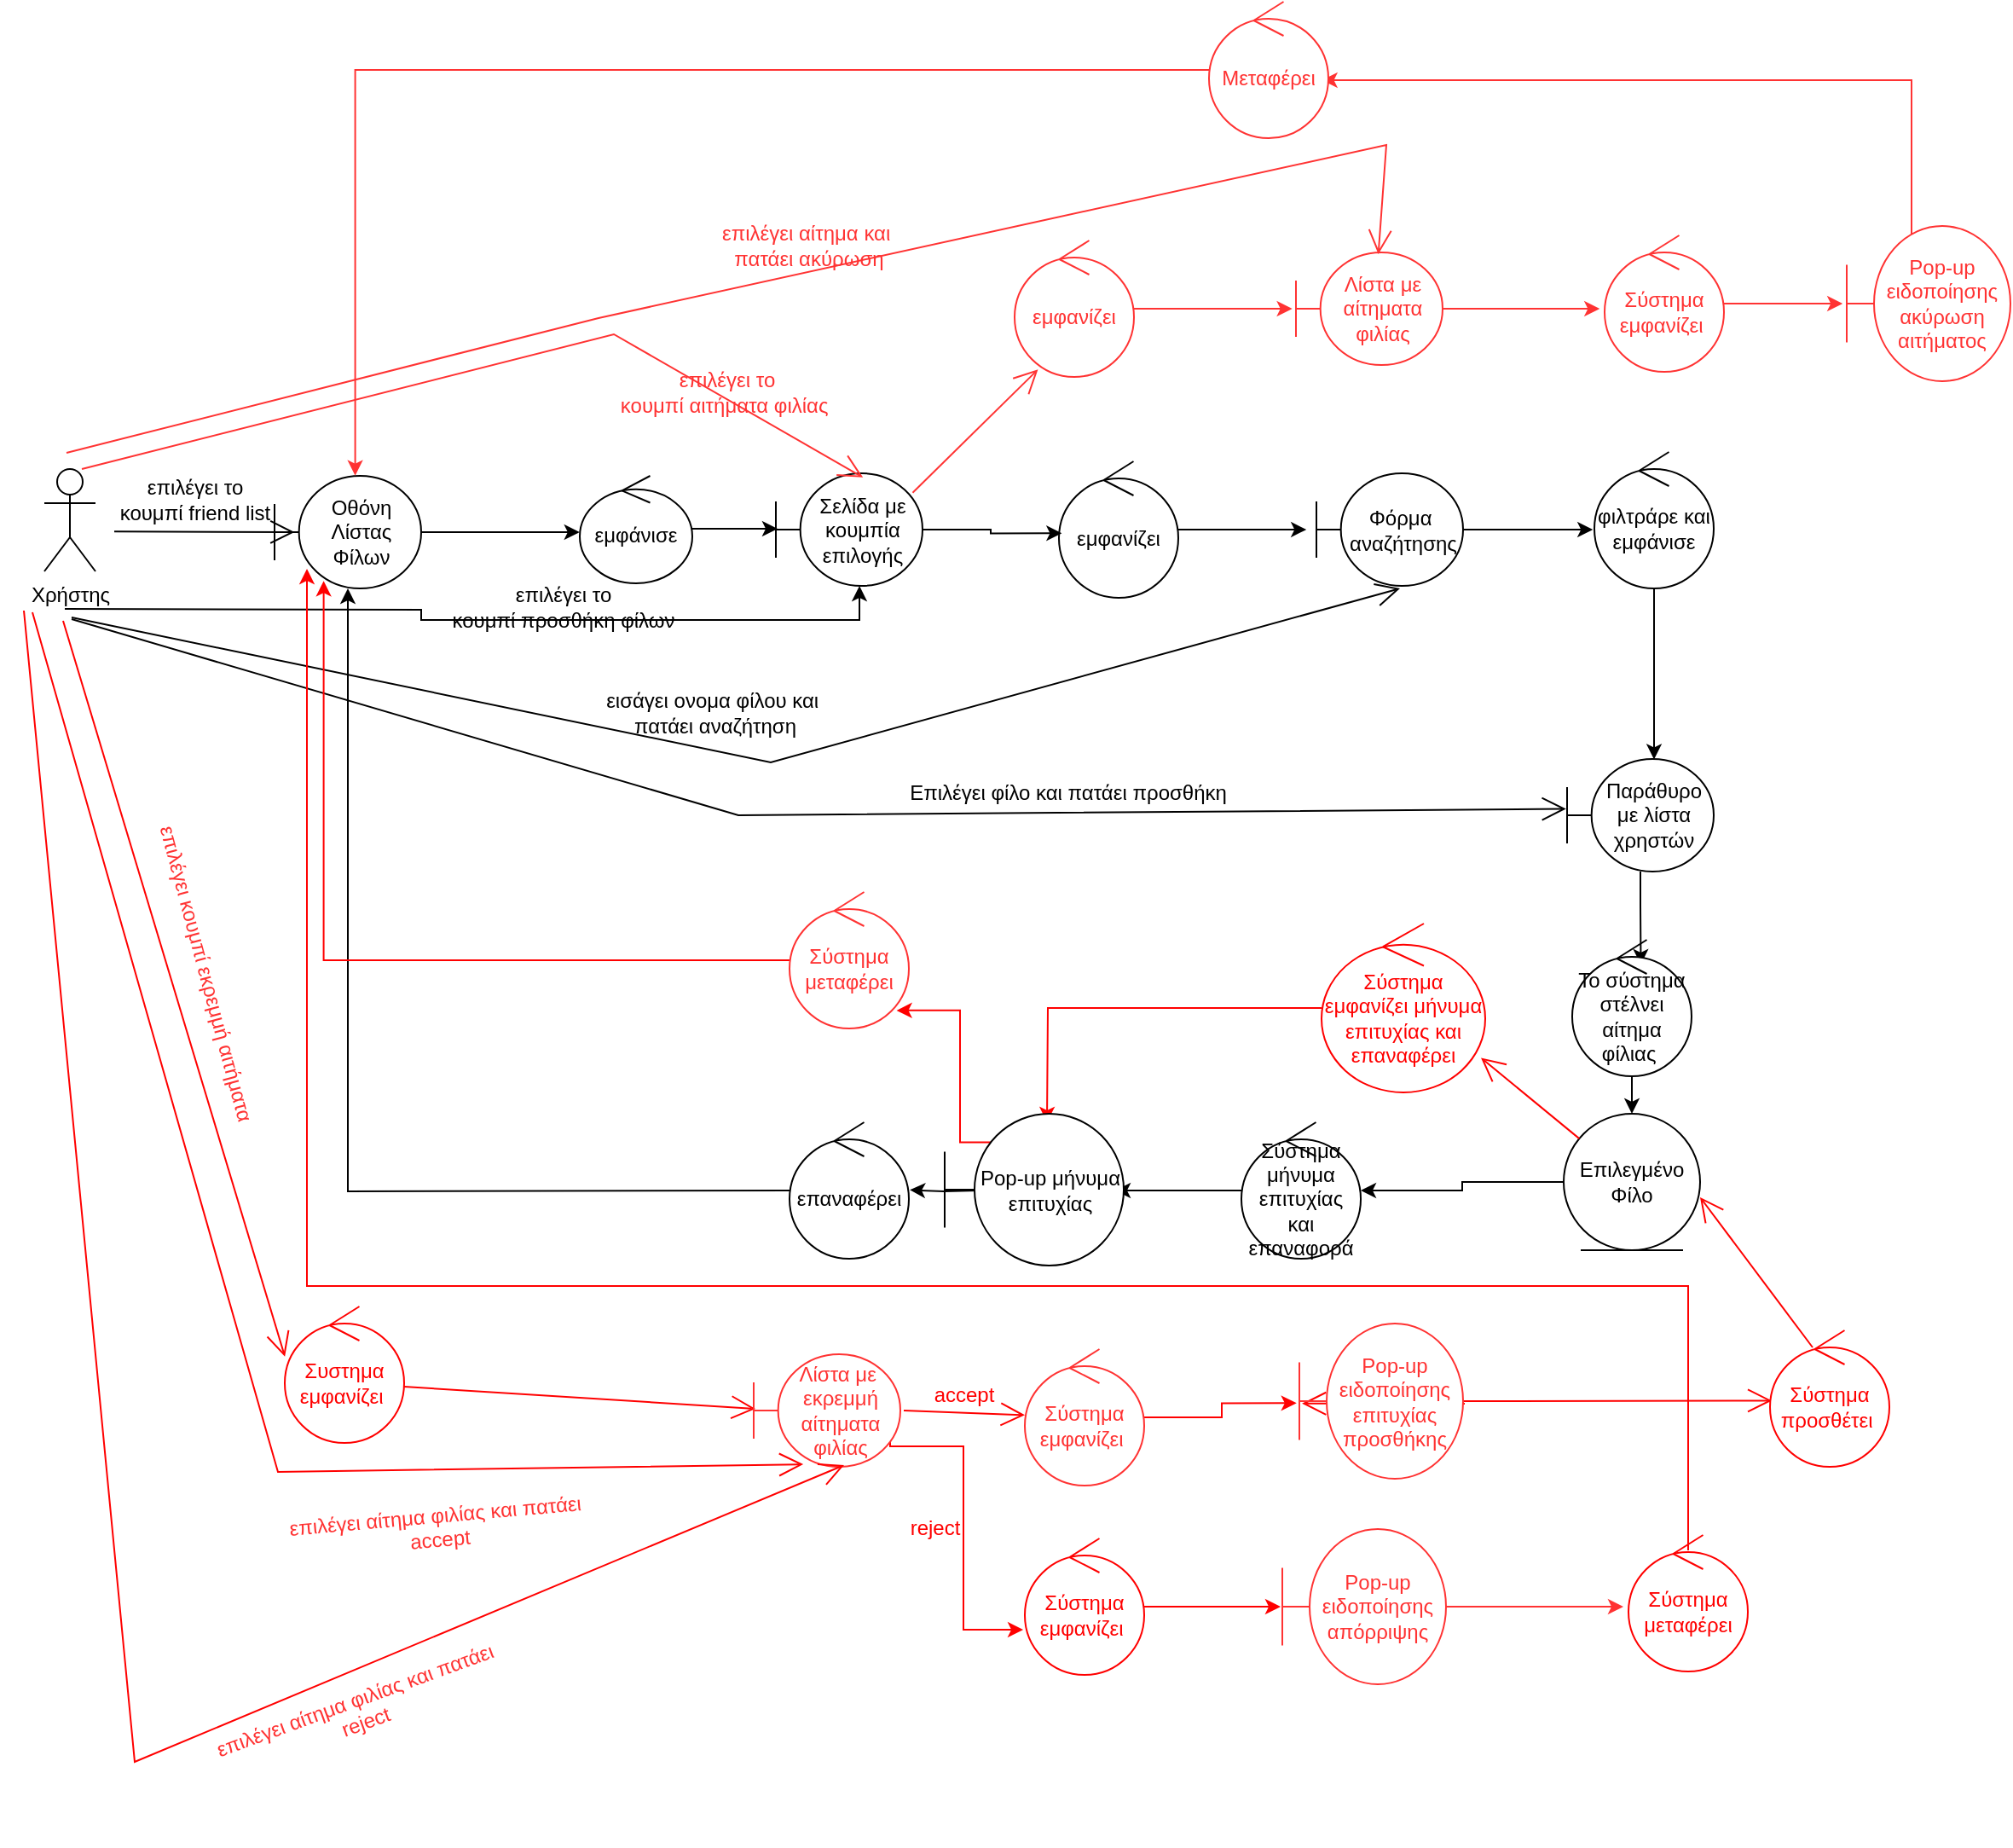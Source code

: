 <mxfile version="21.0.8" type="device"><diagram name="Page-1" id="uyND3DBjgfqXiEmZJ1Dv"><mxGraphModel dx="1658" dy="1993" grid="0" gridSize="10" guides="1" tooltips="1" connect="1" arrows="1" fold="1" page="1" pageScale="1" pageWidth="850" pageHeight="1100" math="0" shadow="0"><root><mxCell id="0"/><mxCell id="1" parent="0"/><mxCell id="1gZGUG_dLPNW_va8Aneb-28" style="edgeStyle=orthogonalEdgeStyle;rounded=0;orthogonalLoop=1;jettySize=auto;html=1;" parent="1" source="1gZGUG_dLPNW_va8Aneb-7" edge="1"><mxGeometry relative="1" as="geometry"><mxPoint x="501" y="-168" as="targetPoint"/></mxGeometry></mxCell><mxCell id="1gZGUG_dLPNW_va8Aneb-7" value="εμφάνισε" style="ellipse;shape=umlControl;whiteSpace=wrap;html=1;" parent="1" vertex="1"><mxGeometry x="385" y="-199" width="66" height="63" as="geometry"/></mxCell><mxCell id="1gZGUG_dLPNW_va8Aneb-8" value="Χρήστης" style="shape=umlActor;verticalLabelPosition=bottom;verticalAlign=top;html=1;" parent="1" vertex="1"><mxGeometry x="71" y="-203" width="30" height="60" as="geometry"/></mxCell><mxCell id="1gZGUG_dLPNW_va8Aneb-31" style="edgeStyle=orthogonalEdgeStyle;rounded=0;orthogonalLoop=1;jettySize=auto;html=1;" parent="1" source="1gZGUG_dLPNW_va8Aneb-12" edge="1"><mxGeometry relative="1" as="geometry"><mxPoint x="811.112" y="-167.5" as="targetPoint"/></mxGeometry></mxCell><mxCell id="1gZGUG_dLPNW_va8Aneb-12" value="εμφανίζει" style="ellipse;shape=umlControl;whiteSpace=wrap;html=1;" parent="1" vertex="1"><mxGeometry x="666" y="-207.5" width="70" height="80" as="geometry"/></mxCell><mxCell id="1gZGUG_dLPNW_va8Aneb-20" style="edgeStyle=orthogonalEdgeStyle;rounded=0;orthogonalLoop=1;jettySize=auto;html=1;" parent="1" source="1gZGUG_dLPNW_va8Aneb-14" edge="1"><mxGeometry relative="1" as="geometry"><mxPoint x="384.905" y="-166" as="targetPoint"/></mxGeometry></mxCell><mxCell id="1gZGUG_dLPNW_va8Aneb-14" value="Οθόνη Λίστας Φίλων" style="shape=umlBoundary;whiteSpace=wrap;html=1;" parent="1" vertex="1"><mxGeometry x="206" y="-199" width="86" height="66" as="geometry"/></mxCell><mxCell id="1gZGUG_dLPNW_va8Aneb-16" value="" style="endArrow=open;endFill=1;endSize=12;html=1;rounded=0;entryX=0.136;entryY=0.5;entryDx=0;entryDy=0;entryPerimeter=0;" parent="1" target="1gZGUG_dLPNW_va8Aneb-14" edge="1"><mxGeometry width="160" relative="1" as="geometry"><mxPoint x="112" y="-166.34" as="sourcePoint"/><mxPoint x="205" y="-166.34" as="targetPoint"/></mxGeometry></mxCell><mxCell id="1gZGUG_dLPNW_va8Aneb-17" value="επιλέγει το &lt;br&gt;κουμπί friend list" style="text;html=1;align=center;verticalAlign=middle;resizable=0;points=[];autosize=1;strokeColor=none;fillColor=none;" parent="1" vertex="1"><mxGeometry x="106" y="-206" width="106" height="41" as="geometry"/></mxCell><mxCell id="1gZGUG_dLPNW_va8Aneb-29" style="edgeStyle=orthogonalEdgeStyle;rounded=0;orthogonalLoop=1;jettySize=auto;html=1;entryX=0.024;entryY=0.527;entryDx=0;entryDy=0;entryPerimeter=0;" parent="1" source="1gZGUG_dLPNW_va8Aneb-25" target="1gZGUG_dLPNW_va8Aneb-12" edge="1"><mxGeometry relative="1" as="geometry"/></mxCell><mxCell id="1gZGUG_dLPNW_va8Aneb-25" value="Σελίδα με κουμπία επιλογής" style="shape=umlBoundary;whiteSpace=wrap;html=1;" parent="1" vertex="1"><mxGeometry x="500" y="-200.5" width="86" height="66" as="geometry"/></mxCell><mxCell id="1gZGUG_dLPNW_va8Aneb-26" style="edgeStyle=orthogonalEdgeStyle;rounded=0;orthogonalLoop=1;jettySize=auto;html=1;entryX=0.57;entryY=1;entryDx=0;entryDy=0;entryPerimeter=0;" parent="1" target="1gZGUG_dLPNW_va8Aneb-25" edge="1"><mxGeometry relative="1" as="geometry"><mxPoint x="177.905" y="-106" as="targetPoint"/><mxPoint x="83" y="-121" as="sourcePoint"/></mxGeometry></mxCell><mxCell id="1gZGUG_dLPNW_va8Aneb-27" value="επιλέγει το &lt;br&gt;κουμπί προσθήκη φίλων" style="text;html=1;align=center;verticalAlign=middle;resizable=0;points=[];autosize=1;strokeColor=none;fillColor=none;" parent="1" vertex="1"><mxGeometry x="301" y="-143" width="148" height="41" as="geometry"/></mxCell><mxCell id="1gZGUG_dLPNW_va8Aneb-38" value="" style="endArrow=open;endFill=1;endSize=12;html=1;rounded=0;" parent="1" edge="1"><mxGeometry width="160" relative="1" as="geometry"><mxPoint x="87" y="-116" as="sourcePoint"/><mxPoint x="866" y="-133" as="targetPoint"/><Array as="points"><mxPoint x="497" y="-31"/></Array></mxGeometry></mxCell><mxCell id="1gZGUG_dLPNW_va8Aneb-39" value="εισάγει ονομα φίλου και&amp;nbsp;&lt;br&gt;πατάει αναζήτηση" style="text;html=1;align=center;verticalAlign=middle;resizable=0;points=[];autosize=1;strokeColor=none;fillColor=none;" parent="1" vertex="1"><mxGeometry x="391" y="-81" width="146" height="41" as="geometry"/></mxCell><mxCell id="1gZGUG_dLPNW_va8Aneb-41" style="edgeStyle=orthogonalEdgeStyle;rounded=0;orthogonalLoop=1;jettySize=auto;html=1;" parent="1" source="1gZGUG_dLPNW_va8Aneb-40" edge="1"><mxGeometry relative="1" as="geometry"><mxPoint x="979.112" y="-167.5" as="targetPoint"/></mxGeometry></mxCell><mxCell id="1gZGUG_dLPNW_va8Aneb-40" value="Φόρμα&amp;nbsp;&lt;br&gt;αναζήτησης" style="shape=umlBoundary;whiteSpace=wrap;html=1;" parent="1" vertex="1"><mxGeometry x="817" y="-200.5" width="86" height="66" as="geometry"/></mxCell><mxCell id="1gZGUG_dLPNW_va8Aneb-43" style="edgeStyle=orthogonalEdgeStyle;rounded=0;orthogonalLoop=1;jettySize=auto;html=1;" parent="1" source="1gZGUG_dLPNW_va8Aneb-42" edge="1"><mxGeometry relative="1" as="geometry"><mxPoint x="1015" y="-32.754" as="targetPoint"/></mxGeometry></mxCell><mxCell id="1gZGUG_dLPNW_va8Aneb-42" value="φιλτράρε και εμφάνισε" style="ellipse;shape=umlControl;whiteSpace=wrap;html=1;" parent="1" vertex="1"><mxGeometry x="980" y="-213" width="70" height="80" as="geometry"/></mxCell><mxCell id="1gZGUG_dLPNW_va8Aneb-51" style="edgeStyle=orthogonalEdgeStyle;rounded=0;orthogonalLoop=1;jettySize=auto;html=1;entryX=0.575;entryY=0.181;entryDx=0;entryDy=0;entryPerimeter=0;" parent="1" source="1gZGUG_dLPNW_va8Aneb-46" target="1gZGUG_dLPNW_va8Aneb-50" edge="1"><mxGeometry relative="1" as="geometry"/></mxCell><mxCell id="1gZGUG_dLPNW_va8Aneb-46" value="Παράθυρο με λίστα χρηστών" style="shape=umlBoundary;whiteSpace=wrap;html=1;" parent="1" vertex="1"><mxGeometry x="964" y="-33" width="86" height="66" as="geometry"/></mxCell><mxCell id="1gZGUG_dLPNW_va8Aneb-48" value="" style="endArrow=open;endFill=1;endSize=12;html=1;rounded=0;entryX=-0.007;entryY=0.443;entryDx=0;entryDy=0;entryPerimeter=0;" parent="1" target="1gZGUG_dLPNW_va8Aneb-46" edge="1"><mxGeometry width="160" relative="1" as="geometry"><mxPoint x="87" y="-115" as="sourcePoint"/><mxPoint x="247" y="-115" as="targetPoint"/><Array as="points"><mxPoint x="478"/></Array></mxGeometry></mxCell><mxCell id="1gZGUG_dLPNW_va8Aneb-49" value="Επιλέγει φίλο και πατάει προσθήκη" style="text;html=1;align=center;verticalAlign=middle;resizable=0;points=[];autosize=1;strokeColor=none;fillColor=none;" parent="1" vertex="1"><mxGeometry x="569" y="-26" width="204" height="26" as="geometry"/></mxCell><mxCell id="1gZGUG_dLPNW_va8Aneb-53" style="edgeStyle=orthogonalEdgeStyle;rounded=0;orthogonalLoop=1;jettySize=auto;html=1;" parent="1" source="1gZGUG_dLPNW_va8Aneb-50" target="1gZGUG_dLPNW_va8Aneb-52" edge="1"><mxGeometry relative="1" as="geometry"/></mxCell><mxCell id="1gZGUG_dLPNW_va8Aneb-50" value="Το σύστημα στέλνει αίτημα φίλιας&amp;nbsp;" style="ellipse;shape=umlControl;whiteSpace=wrap;html=1;" parent="1" vertex="1"><mxGeometry x="967" y="73" width="70" height="80" as="geometry"/></mxCell><mxCell id="1gZGUG_dLPNW_va8Aneb-57" style="edgeStyle=orthogonalEdgeStyle;rounded=0;orthogonalLoop=1;jettySize=auto;html=1;entryX=1;entryY=0.5;entryDx=0;entryDy=0;entryPerimeter=0;" parent="1" source="1gZGUG_dLPNW_va8Aneb-52" target="1gZGUG_dLPNW_va8Aneb-56" edge="1"><mxGeometry relative="1" as="geometry"/></mxCell><mxCell id="1gZGUG_dLPNW_va8Aneb-52" value="Επιλεγμένο Φίλο" style="ellipse;shape=umlEntity;whiteSpace=wrap;html=1;" parent="1" vertex="1"><mxGeometry x="962" y="175" width="80" height="80" as="geometry"/></mxCell><mxCell id="1gZGUG_dLPNW_va8Aneb-58" style="edgeStyle=orthogonalEdgeStyle;rounded=0;orthogonalLoop=1;jettySize=auto;html=1;" parent="1" target="1gZGUG_dLPNW_va8Aneb-14" edge="1"><mxGeometry relative="1" as="geometry"><mxPoint x="508" y="220" as="sourcePoint"/></mxGeometry></mxCell><mxCell id="1gZGUG_dLPNW_va8Aneb-83" style="edgeStyle=orthogonalEdgeStyle;rounded=0;orthogonalLoop=1;jettySize=auto;html=1;entryX=1;entryY=0.5;entryDx=0;entryDy=0;" parent="1" source="1gZGUG_dLPNW_va8Aneb-56" edge="1"><mxGeometry relative="1" as="geometry"><mxPoint x="699" y="220" as="targetPoint"/></mxGeometry></mxCell><mxCell id="1gZGUG_dLPNW_va8Aneb-56" value="Σύστημα μήνυμα επιτυχίας και επαναφορά" style="ellipse;shape=umlControl;whiteSpace=wrap;html=1;" parent="1" vertex="1"><mxGeometry x="773" y="180" width="70" height="80" as="geometry"/></mxCell><mxCell id="1gZGUG_dLPNW_va8Aneb-59" value="" style="endArrow=open;endFill=1;endSize=12;html=1;rounded=0;strokeColor=#FF3333;entryX=0.594;entryY=0.036;entryDx=0;entryDy=0;entryPerimeter=0;" parent="1" target="1gZGUG_dLPNW_va8Aneb-25" edge="1"><mxGeometry width="160" relative="1" as="geometry"><mxPoint x="93" y="-203" as="sourcePoint"/><mxPoint x="420" y="-256" as="targetPoint"/><Array as="points"><mxPoint x="405" y="-282"/></Array></mxGeometry></mxCell><mxCell id="1gZGUG_dLPNW_va8Aneb-60" value="&lt;font color=&quot;#ff3333&quot;&gt;επιλέγει το &lt;br&gt;κουμπί αιτήματα φιλίας&amp;nbsp;&lt;/font&gt;" style="text;html=1;align=center;verticalAlign=middle;resizable=0;points=[];autosize=1;strokeColor=none;fillColor=none;" parent="1" vertex="1"><mxGeometry x="399" y="-269" width="143" height="41" as="geometry"/></mxCell><mxCell id="1gZGUG_dLPNW_va8Aneb-68" style="edgeStyle=orthogonalEdgeStyle;rounded=0;orthogonalLoop=1;jettySize=auto;html=1;strokeColor=#FF3333;" parent="1" source="1gZGUG_dLPNW_va8Aneb-63" edge="1"><mxGeometry relative="1" as="geometry"><mxPoint x="802.836" y="-297" as="targetPoint"/></mxGeometry></mxCell><mxCell id="1gZGUG_dLPNW_va8Aneb-63" value="&lt;font color=&quot;#ff3333&quot;&gt;εμφανίζει&lt;/font&gt;" style="ellipse;shape=umlControl;whiteSpace=wrap;html=1;strokeColor=#FF3333;" parent="1" vertex="1"><mxGeometry x="640" y="-337" width="70" height="80" as="geometry"/></mxCell><mxCell id="1gZGUG_dLPNW_va8Aneb-66" value="" style="endArrow=open;endFill=1;endSize=12;html=1;rounded=0;entryX=0.196;entryY=0.945;entryDx=0;entryDy=0;entryPerimeter=0;exitX=0.933;exitY=0.172;exitDx=0;exitDy=0;exitPerimeter=0;strokeColor=#FF3333;" parent="1" source="1gZGUG_dLPNW_va8Aneb-25" target="1gZGUG_dLPNW_va8Aneb-63" edge="1"><mxGeometry width="160" relative="1" as="geometry"><mxPoint x="559" y="-195" as="sourcePoint"/><mxPoint x="719" y="-195" as="targetPoint"/></mxGeometry></mxCell><mxCell id="1gZGUG_dLPNW_va8Aneb-72" style="edgeStyle=orthogonalEdgeStyle;rounded=0;orthogonalLoop=1;jettySize=auto;html=1;entryX=-0.041;entryY=0.538;entryDx=0;entryDy=0;entryPerimeter=0;strokeColor=#FF3333;" parent="1" source="1gZGUG_dLPNW_va8Aneb-67" target="1gZGUG_dLPNW_va8Aneb-71" edge="1"><mxGeometry relative="1" as="geometry"/></mxCell><mxCell id="1gZGUG_dLPNW_va8Aneb-67" value="&lt;font color=&quot;#ff3333&quot;&gt;Λίστα με αίτηματα φιλίας&lt;/font&gt;" style="shape=umlBoundary;whiteSpace=wrap;html=1;strokeColor=#FF3333;" parent="1" vertex="1"><mxGeometry x="805" y="-330" width="86" height="66" as="geometry"/></mxCell><mxCell id="1gZGUG_dLPNW_va8Aneb-69" value="" style="endArrow=open;endFill=1;endSize=12;html=1;rounded=0;strokeColor=#FF3333;entryX=0.562;entryY=0.015;entryDx=0;entryDy=0;entryPerimeter=0;" parent="1" target="1gZGUG_dLPNW_va8Aneb-67" edge="1"><mxGeometry width="160" relative="1" as="geometry"><mxPoint x="84" y="-212.5" as="sourcePoint"/><mxPoint x="722" y="-388" as="targetPoint"/><Array as="points"><mxPoint x="396" y="-291.5"/><mxPoint x="858" y="-393"/></Array></mxGeometry></mxCell><mxCell id="1gZGUG_dLPNW_va8Aneb-70" value="&lt;font color=&quot;#ff3333&quot;&gt;επιλέγει αίτημα και&amp;nbsp;&lt;br&gt;πατάει ακύρωση&lt;/font&gt;" style="text;html=1;align=center;verticalAlign=middle;resizable=0;points=[];autosize=1;strokeColor=none;fillColor=none;" parent="1" vertex="1"><mxGeometry x="459" y="-355" width="120" height="41" as="geometry"/></mxCell><mxCell id="1gZGUG_dLPNW_va8Aneb-74" style="edgeStyle=orthogonalEdgeStyle;rounded=0;orthogonalLoop=1;jettySize=auto;html=1;strokeColor=#FF3333;" parent="1" source="1gZGUG_dLPNW_va8Aneb-71" edge="1"><mxGeometry relative="1" as="geometry"><mxPoint x="1125.595" y="-300.0" as="targetPoint"/></mxGeometry></mxCell><mxCell id="1gZGUG_dLPNW_va8Aneb-71" value="&lt;font color=&quot;#ff3333&quot;&gt;Σύστημα εμφανίζει&amp;nbsp;&lt;/font&gt;" style="ellipse;shape=umlControl;whiteSpace=wrap;html=1;strokeColor=#FF3333;" parent="1" vertex="1"><mxGeometry x="986" y="-340" width="70" height="80" as="geometry"/></mxCell><mxCell id="1gZGUG_dLPNW_va8Aneb-77" style="edgeStyle=orthogonalEdgeStyle;rounded=0;orthogonalLoop=1;jettySize=auto;html=1;entryX=0.55;entryY=-0.002;entryDx=0;entryDy=0;entryPerimeter=0;strokeColor=#FF3333;" parent="1" source="1gZGUG_dLPNW_va8Aneb-78" target="1gZGUG_dLPNW_va8Aneb-14" edge="1"><mxGeometry relative="1" as="geometry"><Array as="points"/></mxGeometry></mxCell><mxCell id="1gZGUG_dLPNW_va8Aneb-80" style="edgeStyle=orthogonalEdgeStyle;rounded=0;orthogonalLoop=1;jettySize=auto;html=1;entryX=0.947;entryY=0.563;entryDx=0;entryDy=0;entryPerimeter=0;strokeColor=#FF3333;" parent="1" target="1gZGUG_dLPNW_va8Aneb-78" edge="1"><mxGeometry relative="1" as="geometry"><Array as="points"><mxPoint x="1166" y="-431"/></Array><mxPoint x="1166" y="-337" as="sourcePoint"/></mxGeometry></mxCell><mxCell id="1gZGUG_dLPNW_va8Aneb-78" value="&lt;font color=&quot;#ff3333&quot;&gt;Μεταφέρει&lt;/font&gt;" style="ellipse;shape=umlControl;whiteSpace=wrap;html=1;strokeColor=#FF3333;" parent="1" vertex="1"><mxGeometry x="754" y="-477" width="70" height="80" as="geometry"/></mxCell><mxCell id="1gZGUG_dLPNW_va8Aneb-85" style="edgeStyle=orthogonalEdgeStyle;rounded=0;orthogonalLoop=1;jettySize=auto;html=1;entryX=1.008;entryY=0.496;entryDx=0;entryDy=0;entryPerimeter=0;" parent="1" target="1gZGUG_dLPNW_va8Aneb-84" edge="1"><mxGeometry relative="1" as="geometry"><mxPoint x="619" y="220" as="sourcePoint"/></mxGeometry></mxCell><mxCell id="af4g7uBHV1wjmLPTNEwo-30" style="edgeStyle=orthogonalEdgeStyle;rounded=0;orthogonalLoop=1;jettySize=auto;html=1;exitX=0;exitY=0;exitDx=0;exitDy=0;entryX=0.897;entryY=0.868;entryDx=0;entryDy=0;entryPerimeter=0;strokeColor=#FF0000;" parent="1" target="af4g7uBHV1wjmLPTNEwo-29" edge="1"><mxGeometry relative="1" as="geometry"><Array as="points"><mxPoint x="608" y="192"/><mxPoint x="608" y="114"/></Array><mxPoint x="630.716" y="191.716" as="sourcePoint"/></mxGeometry></mxCell><mxCell id="1gZGUG_dLPNW_va8Aneb-84" value="επαναφέρει" style="ellipse;shape=umlControl;whiteSpace=wrap;html=1;" parent="1" vertex="1"><mxGeometry x="508" y="180" width="70" height="80" as="geometry"/></mxCell><mxCell id="af4g7uBHV1wjmLPTNEwo-1" value="" style="endArrow=open;endFill=1;endSize=12;html=1;rounded=0;strokeColor=#FF0000;entryX=0.001;entryY=0.367;entryDx=0;entryDy=0;entryPerimeter=0;" parent="1" target="af4g7uBHV1wjmLPTNEwo-3" edge="1"><mxGeometry width="160" relative="1" as="geometry"><mxPoint x="82" y="-114" as="sourcePoint"/><mxPoint x="209" y="317" as="targetPoint"/></mxGeometry></mxCell><mxCell id="af4g7uBHV1wjmLPTNEwo-2" value="&lt;font color=&quot;#ff3333&quot;&gt;επιλέγει κουμπί εκρεμμή αιτήματα&lt;br&gt;&lt;/font&gt;" style="text;html=1;align=center;verticalAlign=middle;resizable=0;points=[];autosize=1;strokeColor=none;fillColor=none;rotation=75;" parent="1" vertex="1"><mxGeometry x="67" y="79" width="197" height="26" as="geometry"/></mxCell><mxCell id="af4g7uBHV1wjmLPTNEwo-3" value="&lt;font color=&quot;#ff0000&quot;&gt;Συστημα εμφανίζει&amp;nbsp;&lt;/font&gt;" style="ellipse;shape=umlControl;whiteSpace=wrap;html=1;strokeColor=#FF0000;" parent="1" vertex="1"><mxGeometry x="212" y="288" width="70" height="80" as="geometry"/></mxCell><mxCell id="af4g7uBHV1wjmLPTNEwo-4" value="" style="endArrow=open;endFill=1;endSize=12;html=1;rounded=0;exitX=0.999;exitY=0.588;exitDx=0;exitDy=0;exitPerimeter=0;strokeColor=#FF0000;" parent="1" source="af4g7uBHV1wjmLPTNEwo-3" edge="1"><mxGeometry width="160" relative="1" as="geometry"><mxPoint x="456" y="331" as="sourcePoint"/><mxPoint x="488" y="348" as="targetPoint"/></mxGeometry></mxCell><mxCell id="af4g7uBHV1wjmLPTNEwo-35" style="edgeStyle=orthogonalEdgeStyle;rounded=0;orthogonalLoop=1;jettySize=auto;html=1;entryX=-0.014;entryY=0.669;entryDx=0;entryDy=0;entryPerimeter=0;strokeColor=#FF0000;" parent="1" target="af4g7uBHV1wjmLPTNEwo-34" edge="1"><mxGeometry relative="1" as="geometry"><mxPoint x="567" y="361" as="sourcePoint"/><Array as="points"><mxPoint x="610" y="370"/><mxPoint x="610" y="478"/></Array></mxGeometry></mxCell><mxCell id="af4g7uBHV1wjmLPTNEwo-5" value="&lt;font color=&quot;#ff3333&quot;&gt;Λίστα με&amp;nbsp; εκρεμμή αίτηματα φιλίας&lt;/font&gt;" style="shape=umlBoundary;whiteSpace=wrap;html=1;strokeColor=#FF3333;" parent="1" vertex="1"><mxGeometry x="487" y="316" width="86" height="66" as="geometry"/></mxCell><mxCell id="af4g7uBHV1wjmLPTNEwo-6" value="" style="endArrow=open;endFill=1;endSize=12;html=1;rounded=0;entryX=0.338;entryY=0.978;entryDx=0;entryDy=0;entryPerimeter=0;strokeColor=#FF0000;" parent="1" target="af4g7uBHV1wjmLPTNEwo-5" edge="1"><mxGeometry width="160" relative="1" as="geometry"><mxPoint x="64" y="-119" as="sourcePoint"/><mxPoint x="616" y="113" as="targetPoint"/><Array as="points"><mxPoint x="208" y="385"/></Array></mxGeometry></mxCell><mxCell id="af4g7uBHV1wjmLPTNEwo-7" value="&lt;font color=&quot;#ff3333&quot;&gt;επιλέγει αίτημα φιλίας και πατάει&lt;br&gt;&amp;nbsp;accept&lt;br&gt;&lt;br&gt;&lt;/font&gt;" style="text;html=1;align=center;verticalAlign=middle;resizable=0;points=[];autosize=1;strokeColor=none;fillColor=none;rotation=-5;" parent="1" vertex="1"><mxGeometry x="206" y="397" width="190" height="55" as="geometry"/></mxCell><mxCell id="af4g7uBHV1wjmLPTNEwo-11" style="edgeStyle=orthogonalEdgeStyle;rounded=0;orthogonalLoop=1;jettySize=auto;html=1;entryX=-0.017;entryY=0.513;entryDx=0;entryDy=0;strokeColor=#FF0000;entryPerimeter=0;" parent="1" source="af4g7uBHV1wjmLPTNEwo-8" target="aD9vAlajqYp78CuF-UFl-2" edge="1"><mxGeometry relative="1" as="geometry"><mxPoint x="824" y="345" as="targetPoint"/></mxGeometry></mxCell><mxCell id="af4g7uBHV1wjmLPTNEwo-8" value="&lt;font color=&quot;#ff3333&quot;&gt;Σύστημα εμφανίζει&amp;nbsp;&lt;/font&gt;" style="ellipse;shape=umlControl;whiteSpace=wrap;html=1;strokeColor=#FF3333;" parent="1" vertex="1"><mxGeometry x="646" y="313" width="70" height="80" as="geometry"/></mxCell><mxCell id="af4g7uBHV1wjmLPTNEwo-9" value="" style="endArrow=open;endFill=1;endSize=12;html=1;rounded=0;strokeColor=#FF0000;" parent="1" target="af4g7uBHV1wjmLPTNEwo-8" edge="1"><mxGeometry width="160" relative="1" as="geometry"><mxPoint x="575" y="349" as="sourcePoint"/><mxPoint x="998" y="285" as="targetPoint"/></mxGeometry></mxCell><mxCell id="af4g7uBHV1wjmLPTNEwo-12" value="" style="endArrow=open;endFill=1;endSize=12;html=1;rounded=0;strokeColor=#FF0000;exitX=1;exitY=0.5;exitDx=0;exitDy=0;entryX=0.016;entryY=0.515;entryDx=0;entryDy=0;entryPerimeter=0;" parent="1" source="aD9vAlajqYp78CuF-UFl-2" target="af4g7uBHV1wjmLPTNEwo-13" edge="1"><mxGeometry width="160" relative="1" as="geometry"><mxPoint x="904" y="345" as="sourcePoint"/><mxPoint x="1078" y="352" as="targetPoint"/></mxGeometry></mxCell><mxCell id="af4g7uBHV1wjmLPTNEwo-13" value="&lt;font color=&quot;#ff0000&quot;&gt;Σύστημα προσθέτει&amp;nbsp;&lt;/font&gt;" style="ellipse;shape=umlControl;whiteSpace=wrap;html=1;strokeColor=#FF0000;" parent="1" vertex="1"><mxGeometry x="1083" y="302" width="70" height="80" as="geometry"/></mxCell><mxCell id="af4g7uBHV1wjmLPTNEwo-14" value="" style="endArrow=open;endFill=1;endSize=12;html=1;rounded=0;exitX=0.357;exitY=0.125;exitDx=0;exitDy=0;exitPerimeter=0;entryX=1;entryY=0.612;entryDx=0;entryDy=0;entryPerimeter=0;strokeColor=#FF0000;" parent="1" source="af4g7uBHV1wjmLPTNEwo-13" target="1gZGUG_dLPNW_va8Aneb-52" edge="1"><mxGeometry width="160" relative="1" as="geometry"><mxPoint x="1118" y="268" as="sourcePoint"/><mxPoint x="1278" y="268" as="targetPoint"/></mxGeometry></mxCell><mxCell id="af4g7uBHV1wjmLPTNEwo-27" style="edgeStyle=orthogonalEdgeStyle;rounded=0;orthogonalLoop=1;jettySize=auto;html=1;entryX=0.5;entryY=0;entryDx=0;entryDy=0;strokeColor=#FF0000;" parent="1" source="af4g7uBHV1wjmLPTNEwo-17" edge="1"><mxGeometry relative="1" as="geometry"><mxPoint x="659" y="180" as="targetPoint"/></mxGeometry></mxCell><mxCell id="af4g7uBHV1wjmLPTNEwo-17" value="&lt;font color=&quot;#ff0000&quot;&gt;Σύστημα εμφανίζει μήνυμα επιτυχίας και επαναφέρει&lt;/font&gt;" style="ellipse;shape=umlControl;whiteSpace=wrap;html=1;strokeColor=#FF0000;" parent="1" vertex="1"><mxGeometry x="820" y="63.5" width="96" height="99" as="geometry"/></mxCell><mxCell id="af4g7uBHV1wjmLPTNEwo-18" value="" style="endArrow=open;endFill=1;endSize=12;html=1;rounded=0;entryX=0.974;entryY=0.795;entryDx=0;entryDy=0;entryPerimeter=0;strokeColor=#FF0000;" parent="1" source="1gZGUG_dLPNW_va8Aneb-52" target="af4g7uBHV1wjmLPTNEwo-17" edge="1"><mxGeometry width="160" relative="1" as="geometry"><mxPoint x="844" y="257" as="sourcePoint"/><mxPoint x="1004" y="257" as="targetPoint"/></mxGeometry></mxCell><mxCell id="af4g7uBHV1wjmLPTNEwo-31" style="edgeStyle=orthogonalEdgeStyle;rounded=0;orthogonalLoop=1;jettySize=auto;html=1;entryX=0.335;entryY=0.934;entryDx=0;entryDy=0;entryPerimeter=0;strokeColor=#FF0000;" parent="1" source="af4g7uBHV1wjmLPTNEwo-29" target="1gZGUG_dLPNW_va8Aneb-14" edge="1"><mxGeometry relative="1" as="geometry"/></mxCell><mxCell id="af4g7uBHV1wjmLPTNEwo-29" value="&lt;font color=&quot;#ff3333&quot;&gt;Σύστημα μεταφέρει&lt;/font&gt;" style="ellipse;shape=umlControl;whiteSpace=wrap;html=1;strokeColor=#FF3333;" parent="1" vertex="1"><mxGeometry x="508" y="45" width="70" height="80" as="geometry"/></mxCell><mxCell id="af4g7uBHV1wjmLPTNEwo-32" value="" style="endArrow=open;endFill=1;endSize=12;html=1;rounded=0;strokeColor=#FF0000;" parent="1" edge="1"><mxGeometry width="160" relative="1" as="geometry"><mxPoint x="59" y="-120" as="sourcePoint"/><mxPoint x="540" y="381" as="targetPoint"/><Array as="points"><mxPoint x="124" y="555"/></Array></mxGeometry></mxCell><mxCell id="af4g7uBHV1wjmLPTNEwo-33" value="&lt;font color=&quot;#ff3333&quot;&gt;επιλέγει αίτημα φιλίας και πατάει&lt;br&gt;&amp;nbsp;reject&lt;br&gt;&lt;br&gt;&lt;br&gt;&lt;/font&gt;" style="text;html=1;align=center;verticalAlign=middle;resizable=0;points=[];autosize=1;strokeColor=none;fillColor=none;rotation=-20;" parent="1" vertex="1"><mxGeometry x="165" y="504" width="190" height="70" as="geometry"/></mxCell><mxCell id="af4g7uBHV1wjmLPTNEwo-40" style="edgeStyle=orthogonalEdgeStyle;rounded=0;orthogonalLoop=1;jettySize=auto;html=1;strokeColor=#FF0000;" parent="1" source="af4g7uBHV1wjmLPTNEwo-34" edge="1"><mxGeometry relative="1" as="geometry"><mxPoint x="796" y="464" as="targetPoint"/></mxGeometry></mxCell><mxCell id="af4g7uBHV1wjmLPTNEwo-34" value="&lt;font color=&quot;#ff0000&quot;&gt;Σύστημα εμφανίζει&amp;nbsp;&lt;/font&gt;" style="ellipse;shape=umlControl;whiteSpace=wrap;html=1;strokeColor=#FF0000;" parent="1" vertex="1"><mxGeometry x="646" y="424" width="70" height="80" as="geometry"/></mxCell><mxCell id="af4g7uBHV1wjmLPTNEwo-36" value="&lt;font color=&quot;#ff0000&quot;&gt;accept&lt;/font&gt;" style="text;html=1;align=center;verticalAlign=middle;resizable=0;points=[];autosize=1;strokeColor=none;fillColor=none;" parent="1" vertex="1"><mxGeometry x="583" y="327" width="53" height="26" as="geometry"/></mxCell><mxCell id="af4g7uBHV1wjmLPTNEwo-37" value="&lt;font color=&quot;#ff0000&quot;&gt;reject&lt;/font&gt;" style="text;html=1;align=center;verticalAlign=middle;resizable=0;points=[];autosize=1;strokeColor=none;fillColor=none;" parent="1" vertex="1"><mxGeometry x="569" y="405" width="47" height="26" as="geometry"/></mxCell><mxCell id="af4g7uBHV1wjmLPTNEwo-43" style="edgeStyle=orthogonalEdgeStyle;rounded=0;orthogonalLoop=1;jettySize=auto;html=1;entryX=0.221;entryY=0.826;entryDx=0;entryDy=0;entryPerimeter=0;strokeColor=#FF0000;exitX=0.5;exitY=0.113;exitDx=0;exitDy=0;exitPerimeter=0;" parent="1" source="af4g7uBHV1wjmLPTNEwo-42" target="1gZGUG_dLPNW_va8Aneb-14" edge="1"><mxGeometry relative="1" as="geometry"><Array as="points"><mxPoint x="1035" y="276"/><mxPoint x="225" y="276"/></Array></mxGeometry></mxCell><mxCell id="af4g7uBHV1wjmLPTNEwo-42" value="&lt;font color=&quot;#ff0000&quot;&gt;Σύστημα μεταφέρει&lt;/font&gt;" style="ellipse;shape=umlControl;whiteSpace=wrap;html=1;strokeColor=#FF0000;" parent="1" vertex="1"><mxGeometry x="1000" y="422" width="70" height="80" as="geometry"/></mxCell><mxCell id="aD9vAlajqYp78CuF-UFl-3" value="" style="endArrow=open;endFill=1;endSize=12;html=1;rounded=0;strokeColor=#FF0000;exitX=1;exitY=0.5;exitDx=0;exitDy=0;entryX=0.016;entryY=0.515;entryDx=0;entryDy=0;entryPerimeter=0;" parent="1" target="aD9vAlajqYp78CuF-UFl-2" edge="1"><mxGeometry width="160" relative="1" as="geometry"><mxPoint x="904" y="345" as="sourcePoint"/><mxPoint x="1081" y="350" as="targetPoint"/></mxGeometry></mxCell><mxCell id="aD9vAlajqYp78CuF-UFl-2" value="&lt;font color=&quot;#ff3333&quot;&gt;Pop-up&lt;br style=&quot;border-color: var(--border-color);&quot;&gt;ειδοποίησης επιτυχίας προσθήκης&lt;br&gt;&lt;/font&gt;" style="shape=umlBoundary;whiteSpace=wrap;html=1;strokeColor=#FF3333;" parent="1" vertex="1"><mxGeometry x="807" y="298" width="96" height="91" as="geometry"/></mxCell><mxCell id="aD9vAlajqYp78CuF-UFl-5" value="Pop-up μήνυμα επιτυχίας" style="shape=umlBoundary;whiteSpace=wrap;html=1;" parent="1" vertex="1"><mxGeometry x="599" y="175" width="105" height="89" as="geometry"/></mxCell><mxCell id="aD9vAlajqYp78CuF-UFl-6" value="&lt;font color=&quot;#ff3333&quot;&gt;Pop-up&lt;br style=&quot;border-color: var(--border-color);&quot;&gt;ειδοποίησης ακύρωση αιτήματος&lt;/font&gt;" style="shape=umlBoundary;whiteSpace=wrap;html=1;strokeColor=#FF3333;" parent="1" vertex="1"><mxGeometry x="1128" y="-345.5" width="96" height="91" as="geometry"/></mxCell><mxCell id="1rXTsDbao-Dnj20Z-Wev-2" style="edgeStyle=orthogonalEdgeStyle;rounded=0;orthogonalLoop=1;jettySize=auto;html=1;strokeColor=#FF3333;" edge="1" parent="1" source="1rXTsDbao-Dnj20Z-Wev-1"><mxGeometry relative="1" as="geometry"><mxPoint x="997" y="464" as="targetPoint"/></mxGeometry></mxCell><mxCell id="1rXTsDbao-Dnj20Z-Wev-1" value="&lt;font color=&quot;#ff3333&quot;&gt;Pop-up&lt;br style=&quot;border-color: var(--border-color);&quot;&gt;ειδοποίησης απόρριψης&lt;br&gt;&lt;/font&gt;" style="shape=umlBoundary;whiteSpace=wrap;html=1;strokeColor=#FF3333;" vertex="1" parent="1"><mxGeometry x="797" y="418.5" width="96" height="91" as="geometry"/></mxCell></root></mxGraphModel></diagram></mxfile>
